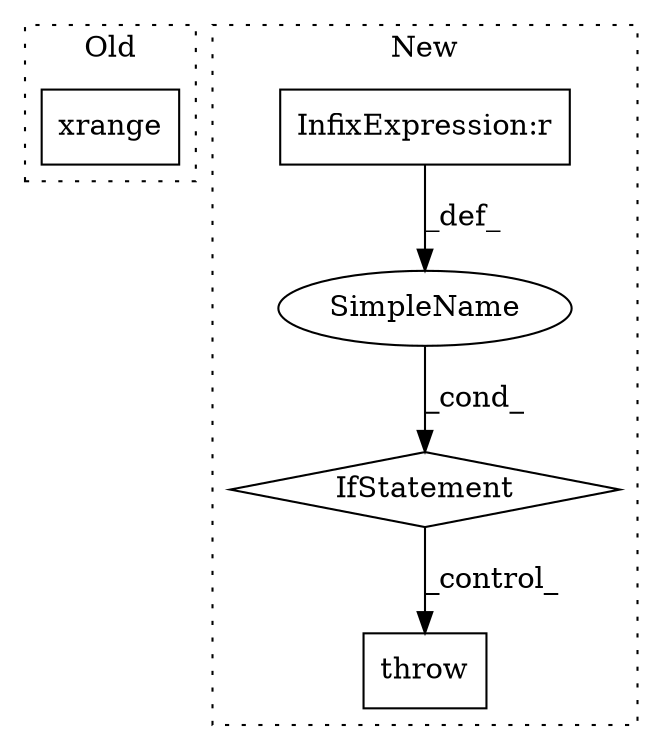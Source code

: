 digraph G {
subgraph cluster0 {
1 [label="xrange" a="32" s="2713,2729" l="7,1" shape="box"];
label = "Old";
style="dotted";
}
subgraph cluster1 {
2 [label="throw" a="53" s="2137" l="6" shape="box"];
3 [label="IfStatement" a="25" s="2059,2127" l="4,2" shape="diamond"];
4 [label="SimpleName" a="42" s="" l="" shape="ellipse"];
5 [label="InfixExpression:r" a="27" s="2089" l="4" shape="box"];
label = "New";
style="dotted";
}
3 -> 2 [label="_control_"];
4 -> 3 [label="_cond_"];
5 -> 4 [label="_def_"];
}